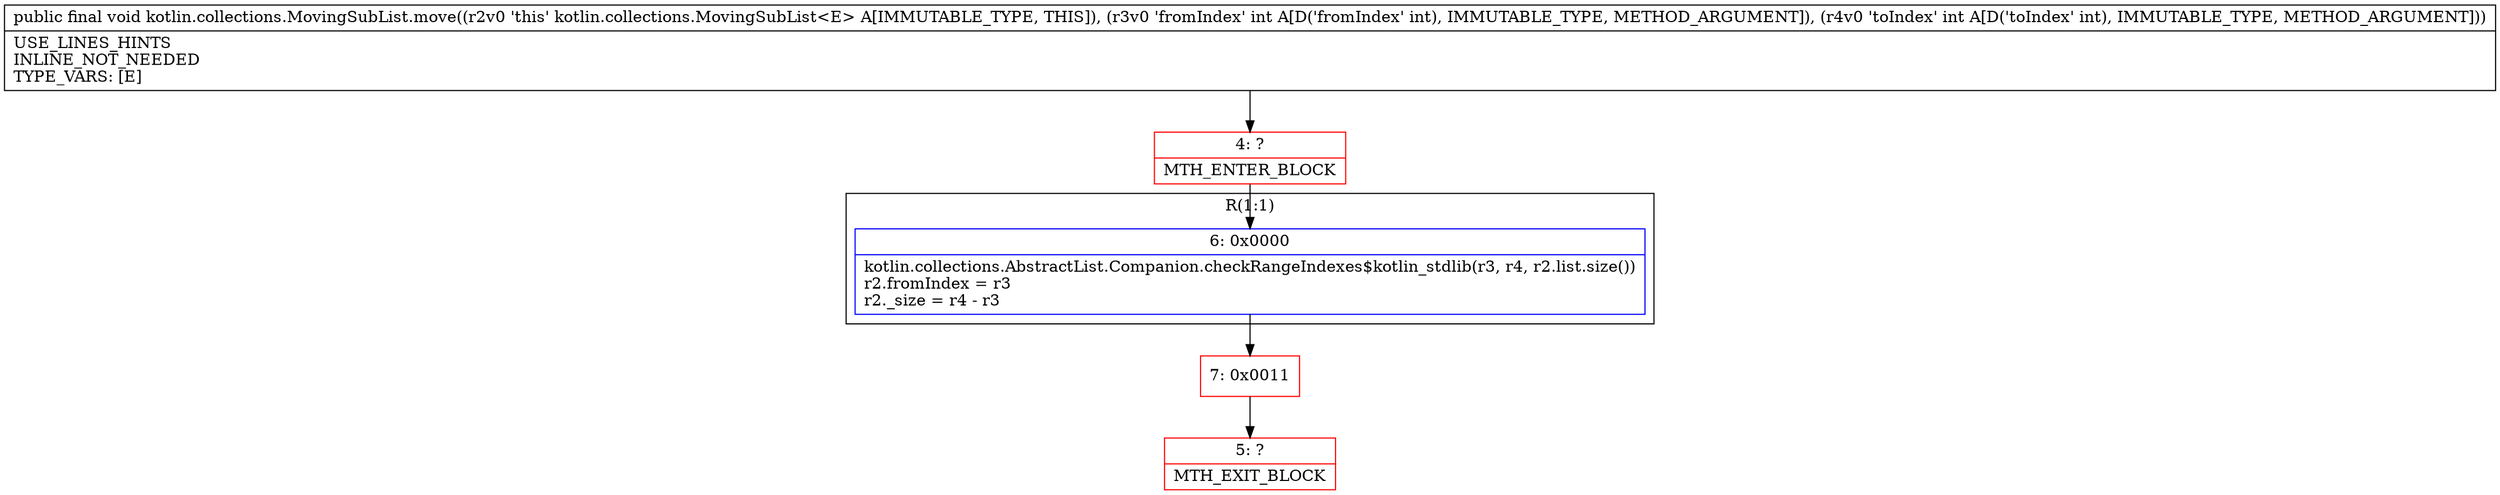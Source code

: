 digraph "CFG forkotlin.collections.MovingSubList.move(II)V" {
subgraph cluster_Region_1074912627 {
label = "R(1:1)";
node [shape=record,color=blue];
Node_6 [shape=record,label="{6\:\ 0x0000|kotlin.collections.AbstractList.Companion.checkRangeIndexes$kotlin_stdlib(r3, r4, r2.list.size())\lr2.fromIndex = r3\lr2._size = r4 \- r3\l}"];
}
Node_4 [shape=record,color=red,label="{4\:\ ?|MTH_ENTER_BLOCK\l}"];
Node_7 [shape=record,color=red,label="{7\:\ 0x0011}"];
Node_5 [shape=record,color=red,label="{5\:\ ?|MTH_EXIT_BLOCK\l}"];
MethodNode[shape=record,label="{public final void kotlin.collections.MovingSubList.move((r2v0 'this' kotlin.collections.MovingSubList\<E\> A[IMMUTABLE_TYPE, THIS]), (r3v0 'fromIndex' int A[D('fromIndex' int), IMMUTABLE_TYPE, METHOD_ARGUMENT]), (r4v0 'toIndex' int A[D('toIndex' int), IMMUTABLE_TYPE, METHOD_ARGUMENT]))  | USE_LINES_HINTS\lINLINE_NOT_NEEDED\lTYPE_VARS: [E]\l}"];
MethodNode -> Node_4;Node_6 -> Node_7;
Node_4 -> Node_6;
Node_7 -> Node_5;
}

